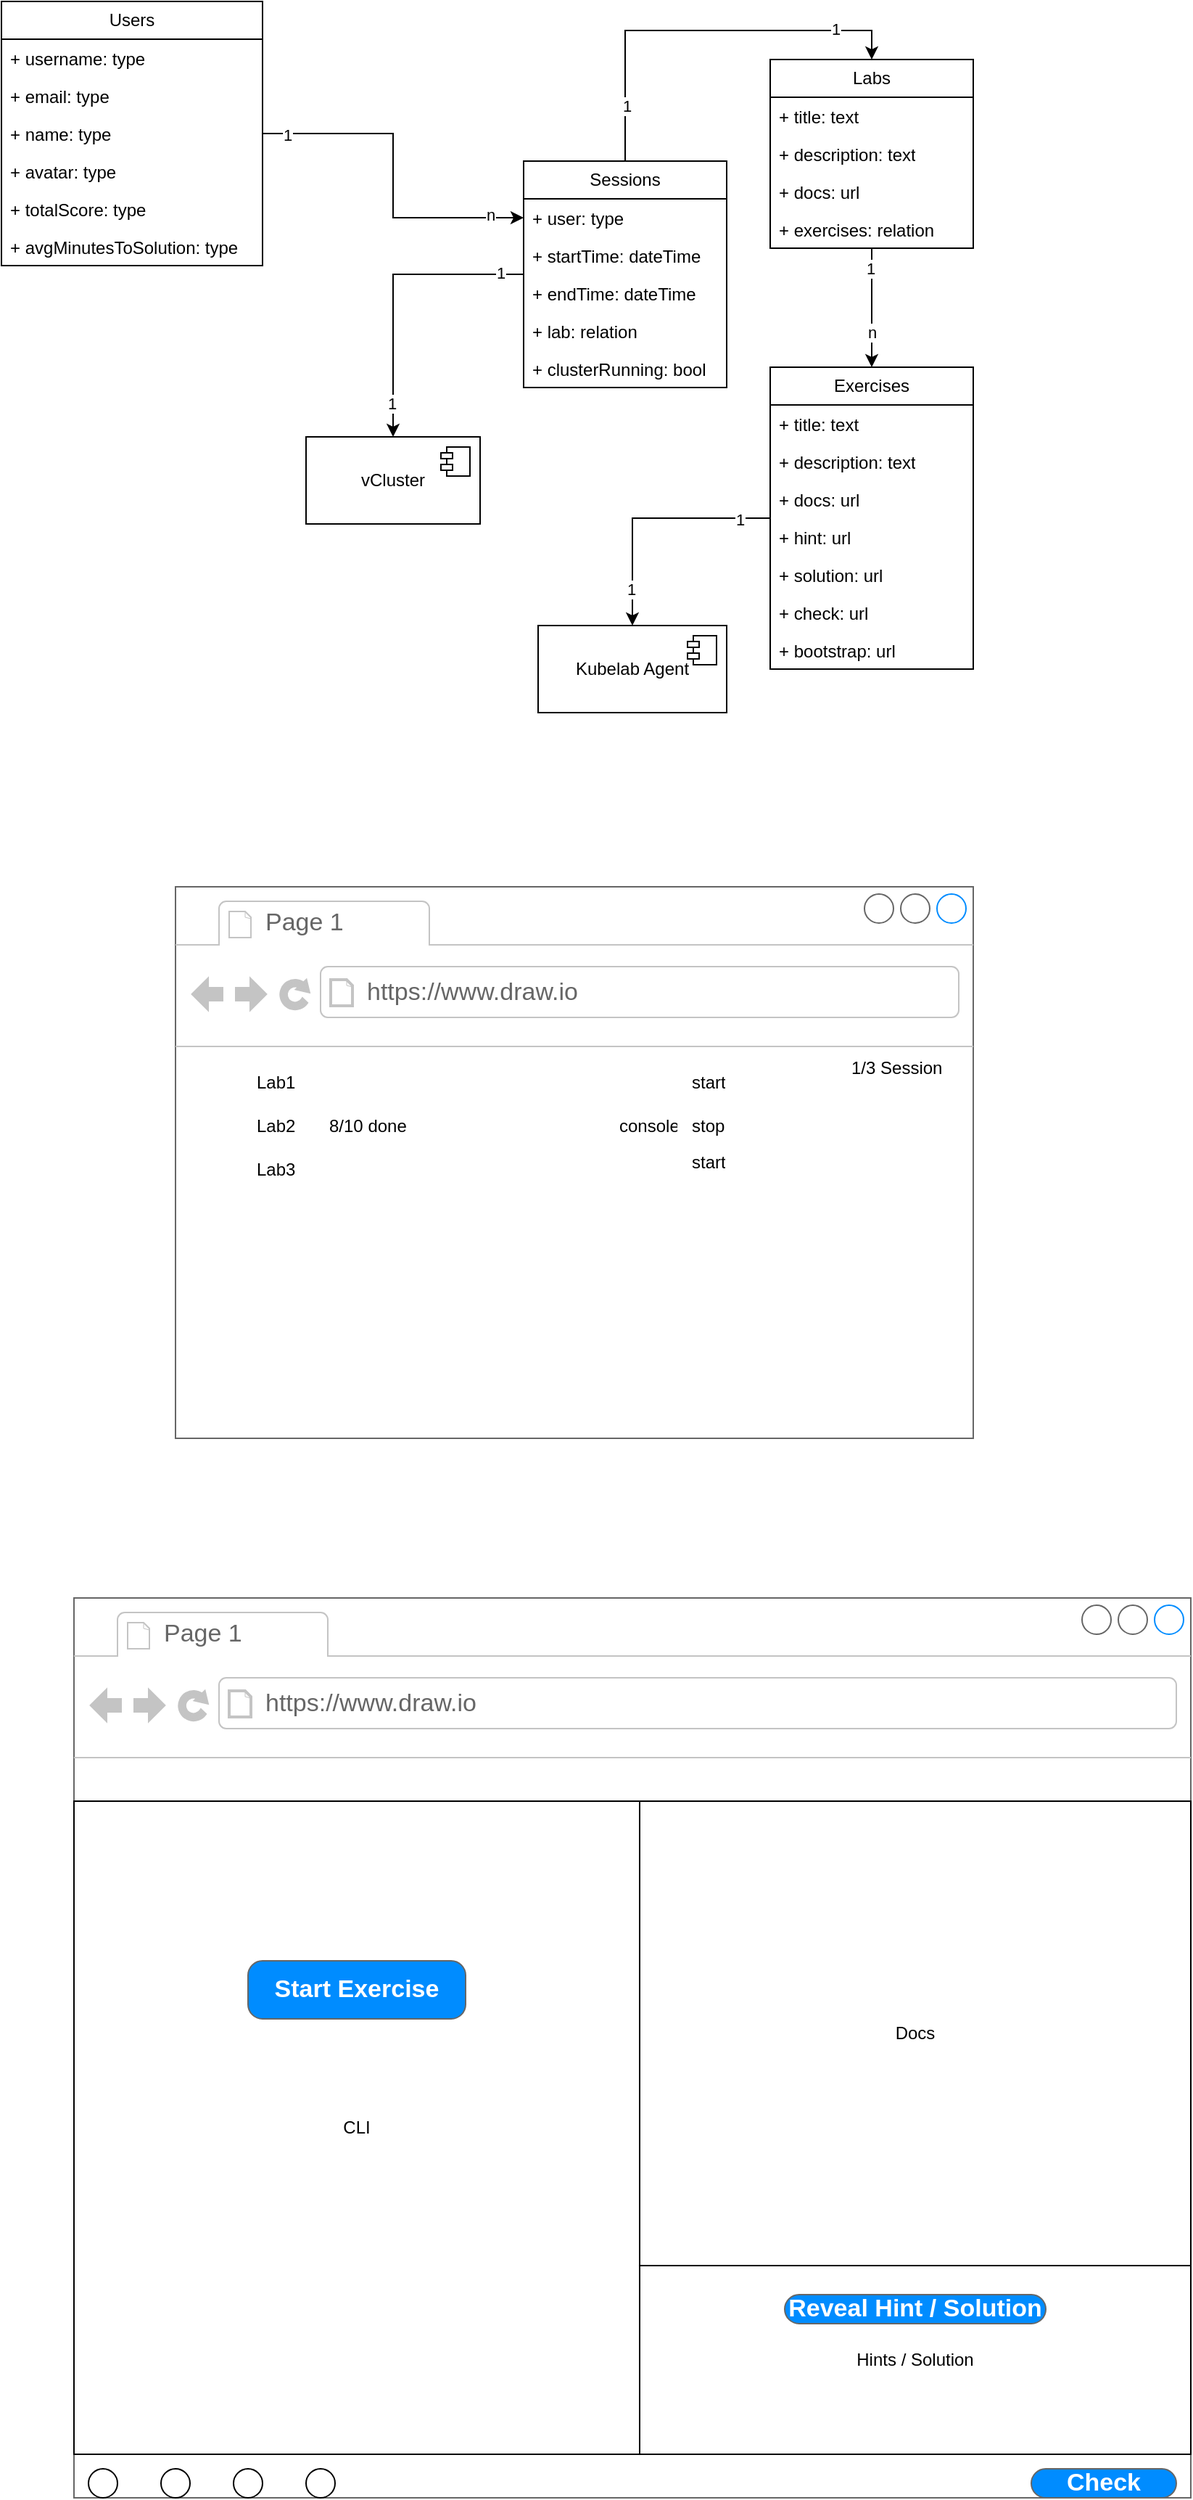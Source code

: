 <mxfile version="21.3.8" type="device">
  <diagram name="Page-1" id="WUQg41ddvhskJoTHI96X">
    <mxGraphModel dx="1010" dy="1143" grid="1" gridSize="10" guides="1" tooltips="1" connect="1" arrows="1" fold="1" page="1" pageScale="1" pageWidth="850" pageHeight="1100" math="0" shadow="0">
      <root>
        <mxCell id="0" />
        <mxCell id="1" parent="0" />
        <mxCell id="UOWZPONmYOvx8WyAluzy-37" style="edgeStyle=orthogonalEdgeStyle;rounded=0;orthogonalLoop=1;jettySize=auto;html=1;entryX=0;entryY=0.25;entryDx=0;entryDy=0;" parent="1" source="UOWZPONmYOvx8WyAluzy-5" target="UOWZPONmYOvx8WyAluzy-9" edge="1">
          <mxGeometry relative="1" as="geometry" />
        </mxCell>
        <mxCell id="UOWZPONmYOvx8WyAluzy-38" value="1" style="edgeLabel;html=1;align=center;verticalAlign=middle;resizable=0;points=[];" parent="UOWZPONmYOvx8WyAluzy-37" vertex="1" connectable="0">
          <mxGeometry x="-0.863" y="-1" relative="1" as="geometry">
            <mxPoint as="offset" />
          </mxGeometry>
        </mxCell>
        <mxCell id="UOWZPONmYOvx8WyAluzy-39" value="n" style="edgeLabel;html=1;align=center;verticalAlign=middle;resizable=0;points=[];" parent="UOWZPONmYOvx8WyAluzy-37" vertex="1" connectable="0">
          <mxGeometry x="0.806" y="2" relative="1" as="geometry">
            <mxPoint as="offset" />
          </mxGeometry>
        </mxCell>
        <mxCell id="UOWZPONmYOvx8WyAluzy-5" value="Users" style="swimlane;fontStyle=0;childLayout=stackLayout;horizontal=1;startSize=26;fillColor=none;horizontalStack=0;resizeParent=1;resizeParentMax=0;resizeLast=0;collapsible=1;marginBottom=0;whiteSpace=wrap;html=1;" parent="1" vertex="1">
          <mxGeometry x="100" y="100" width="180" height="182" as="geometry" />
        </mxCell>
        <mxCell id="UOWZPONmYOvx8WyAluzy-6" value="+ username: type" style="text;strokeColor=none;fillColor=none;align=left;verticalAlign=top;spacingLeft=4;spacingRight=4;overflow=hidden;rotatable=0;points=[[0,0.5],[1,0.5]];portConstraint=eastwest;whiteSpace=wrap;html=1;" parent="UOWZPONmYOvx8WyAluzy-5" vertex="1">
          <mxGeometry y="26" width="180" height="26" as="geometry" />
        </mxCell>
        <mxCell id="7reBWwmH2FoituciZp9q-1" value="+ email: type" style="text;strokeColor=none;fillColor=none;align=left;verticalAlign=top;spacingLeft=4;spacingRight=4;overflow=hidden;rotatable=0;points=[[0,0.5],[1,0.5]];portConstraint=eastwest;whiteSpace=wrap;html=1;" parent="UOWZPONmYOvx8WyAluzy-5" vertex="1">
          <mxGeometry y="52" width="180" height="26" as="geometry" />
        </mxCell>
        <mxCell id="7reBWwmH2FoituciZp9q-2" value="+ name: type" style="text;strokeColor=none;fillColor=none;align=left;verticalAlign=top;spacingLeft=4;spacingRight=4;overflow=hidden;rotatable=0;points=[[0,0.5],[1,0.5]];portConstraint=eastwest;whiteSpace=wrap;html=1;" parent="UOWZPONmYOvx8WyAluzy-5" vertex="1">
          <mxGeometry y="78" width="180" height="26" as="geometry" />
        </mxCell>
        <mxCell id="7reBWwmH2FoituciZp9q-3" value="+ avatar: type" style="text;strokeColor=none;fillColor=none;align=left;verticalAlign=top;spacingLeft=4;spacingRight=4;overflow=hidden;rotatable=0;points=[[0,0.5],[1,0.5]];portConstraint=eastwest;whiteSpace=wrap;html=1;" parent="UOWZPONmYOvx8WyAluzy-5" vertex="1">
          <mxGeometry y="104" width="180" height="26" as="geometry" />
        </mxCell>
        <mxCell id="7reBWwmH2FoituciZp9q-4" value="+ totalScore: type" style="text;strokeColor=none;fillColor=none;align=left;verticalAlign=top;spacingLeft=4;spacingRight=4;overflow=hidden;rotatable=0;points=[[0,0.5],[1,0.5]];portConstraint=eastwest;whiteSpace=wrap;html=1;" parent="UOWZPONmYOvx8WyAluzy-5" vertex="1">
          <mxGeometry y="130" width="180" height="26" as="geometry" />
        </mxCell>
        <mxCell id="7reBWwmH2FoituciZp9q-5" value="+ avgMinutesToSolution: type" style="text;strokeColor=none;fillColor=none;align=left;verticalAlign=top;spacingLeft=4;spacingRight=4;overflow=hidden;rotatable=0;points=[[0,0.5],[1,0.5]];portConstraint=eastwest;whiteSpace=wrap;html=1;" parent="UOWZPONmYOvx8WyAluzy-5" vertex="1">
          <mxGeometry y="156" width="180" height="26" as="geometry" />
        </mxCell>
        <mxCell id="UOWZPONmYOvx8WyAluzy-25" style="edgeStyle=orthogonalEdgeStyle;rounded=0;orthogonalLoop=1;jettySize=auto;html=1;exitX=0.5;exitY=0;exitDx=0;exitDy=0;entryX=0.5;entryY=0;entryDx=0;entryDy=0;" parent="1" source="UOWZPONmYOvx8WyAluzy-9" target="UOWZPONmYOvx8WyAluzy-17" edge="1">
          <mxGeometry relative="1" as="geometry" />
        </mxCell>
        <mxCell id="UOWZPONmYOvx8WyAluzy-29" value="1" style="edgeLabel;html=1;align=center;verticalAlign=middle;resizable=0;points=[];" parent="UOWZPONmYOvx8WyAluzy-25" vertex="1" connectable="0">
          <mxGeometry x="0.677" y="1" relative="1" as="geometry">
            <mxPoint as="offset" />
          </mxGeometry>
        </mxCell>
        <mxCell id="UOWZPONmYOvx8WyAluzy-30" value="1" style="edgeLabel;html=1;align=center;verticalAlign=middle;resizable=0;points=[];" parent="UOWZPONmYOvx8WyAluzy-25" vertex="1" connectable="0">
          <mxGeometry x="-0.725" y="-1" relative="1" as="geometry">
            <mxPoint as="offset" />
          </mxGeometry>
        </mxCell>
        <mxCell id="UOWZPONmYOvx8WyAluzy-31" style="edgeStyle=orthogonalEdgeStyle;rounded=0;orthogonalLoop=1;jettySize=auto;html=1;entryX=0.5;entryY=0;entryDx=0;entryDy=0;" parent="1" source="UOWZPONmYOvx8WyAluzy-21" target="UOWZPONmYOvx8WyAluzy-13" edge="1">
          <mxGeometry relative="1" as="geometry" />
        </mxCell>
        <mxCell id="UOWZPONmYOvx8WyAluzy-32" value="1" style="edgeLabel;html=1;align=center;verticalAlign=middle;resizable=0;points=[];" parent="UOWZPONmYOvx8WyAluzy-31" vertex="1" connectable="0">
          <mxGeometry x="0.707" y="-1" relative="1" as="geometry">
            <mxPoint as="offset" />
          </mxGeometry>
        </mxCell>
        <mxCell id="UOWZPONmYOvx8WyAluzy-33" value="1" style="edgeLabel;html=1;align=center;verticalAlign=middle;resizable=0;points=[];" parent="UOWZPONmYOvx8WyAluzy-31" vertex="1" connectable="0">
          <mxGeometry x="-0.75" y="1" relative="1" as="geometry">
            <mxPoint as="offset" />
          </mxGeometry>
        </mxCell>
        <mxCell id="UOWZPONmYOvx8WyAluzy-34" style="edgeStyle=orthogonalEdgeStyle;rounded=0;orthogonalLoop=1;jettySize=auto;html=1;entryX=0.5;entryY=0;entryDx=0;entryDy=0;" parent="1" source="UOWZPONmYOvx8WyAluzy-9" target="UOWZPONmYOvx8WyAluzy-15" edge="1">
          <mxGeometry relative="1" as="geometry" />
        </mxCell>
        <mxCell id="UOWZPONmYOvx8WyAluzy-35" value="1" style="edgeLabel;html=1;align=center;verticalAlign=middle;resizable=0;points=[];" parent="UOWZPONmYOvx8WyAluzy-34" vertex="1" connectable="0">
          <mxGeometry x="-0.838" y="-1" relative="1" as="geometry">
            <mxPoint as="offset" />
          </mxGeometry>
        </mxCell>
        <mxCell id="UOWZPONmYOvx8WyAluzy-36" value="1" style="edgeLabel;html=1;align=center;verticalAlign=middle;resizable=0;points=[];" parent="UOWZPONmYOvx8WyAluzy-34" vertex="1" connectable="0">
          <mxGeometry x="0.773" y="-1" relative="1" as="geometry">
            <mxPoint as="offset" />
          </mxGeometry>
        </mxCell>
        <mxCell id="UOWZPONmYOvx8WyAluzy-9" value="Sessions" style="swimlane;fontStyle=0;childLayout=stackLayout;horizontal=1;startSize=26;fillColor=none;horizontalStack=0;resizeParent=1;resizeParentMax=0;resizeLast=0;collapsible=1;marginBottom=0;whiteSpace=wrap;html=1;" parent="1" vertex="1">
          <mxGeometry x="460" y="210" width="140" height="156" as="geometry" />
        </mxCell>
        <mxCell id="UOWZPONmYOvx8WyAluzy-10" value="+ user: type" style="text;strokeColor=none;fillColor=none;align=left;verticalAlign=top;spacingLeft=4;spacingRight=4;overflow=hidden;rotatable=0;points=[[0,0.5],[1,0.5]];portConstraint=eastwest;whiteSpace=wrap;html=1;" parent="UOWZPONmYOvx8WyAluzy-9" vertex="1">
          <mxGeometry y="26" width="140" height="26" as="geometry" />
        </mxCell>
        <mxCell id="7reBWwmH2FoituciZp9q-7" value="+ startTime: dateTime" style="text;strokeColor=none;fillColor=none;align=left;verticalAlign=top;spacingLeft=4;spacingRight=4;overflow=hidden;rotatable=0;points=[[0,0.5],[1,0.5]];portConstraint=eastwest;whiteSpace=wrap;html=1;" parent="UOWZPONmYOvx8WyAluzy-9" vertex="1">
          <mxGeometry y="52" width="140" height="26" as="geometry" />
        </mxCell>
        <mxCell id="7reBWwmH2FoituciZp9q-8" value="+ endTime: dateTime" style="text;strokeColor=none;fillColor=none;align=left;verticalAlign=top;spacingLeft=4;spacingRight=4;overflow=hidden;rotatable=0;points=[[0,0.5],[1,0.5]];portConstraint=eastwest;whiteSpace=wrap;html=1;" parent="UOWZPONmYOvx8WyAluzy-9" vertex="1">
          <mxGeometry y="78" width="140" height="26" as="geometry" />
        </mxCell>
        <mxCell id="7reBWwmH2FoituciZp9q-9" value="+ lab: relation" style="text;strokeColor=none;fillColor=none;align=left;verticalAlign=top;spacingLeft=4;spacingRight=4;overflow=hidden;rotatable=0;points=[[0,0.5],[1,0.5]];portConstraint=eastwest;whiteSpace=wrap;html=1;" parent="UOWZPONmYOvx8WyAluzy-9" vertex="1">
          <mxGeometry y="104" width="140" height="26" as="geometry" />
        </mxCell>
        <mxCell id="7reBWwmH2FoituciZp9q-11" value="+ clusterRunning: bool" style="text;strokeColor=none;fillColor=none;align=left;verticalAlign=top;spacingLeft=4;spacingRight=4;overflow=hidden;rotatable=0;points=[[0,0.5],[1,0.5]];portConstraint=eastwest;whiteSpace=wrap;html=1;" parent="UOWZPONmYOvx8WyAluzy-9" vertex="1">
          <mxGeometry y="130" width="140" height="26" as="geometry" />
        </mxCell>
        <mxCell id="UOWZPONmYOvx8WyAluzy-13" value="Kubelab Agent" style="html=1;dropTarget=0;whiteSpace=wrap;" parent="1" vertex="1">
          <mxGeometry x="470" y="530" width="130" height="60" as="geometry" />
        </mxCell>
        <mxCell id="UOWZPONmYOvx8WyAluzy-14" value="" style="shape=module;jettyWidth=8;jettyHeight=4;" parent="UOWZPONmYOvx8WyAluzy-13" vertex="1">
          <mxGeometry x="1" width="20" height="20" relative="1" as="geometry">
            <mxPoint x="-27" y="7" as="offset" />
          </mxGeometry>
        </mxCell>
        <mxCell id="UOWZPONmYOvx8WyAluzy-15" value="vCluster" style="html=1;dropTarget=0;whiteSpace=wrap;" parent="1" vertex="1">
          <mxGeometry x="310" y="400" width="120" height="60" as="geometry" />
        </mxCell>
        <mxCell id="UOWZPONmYOvx8WyAluzy-16" value="" style="shape=module;jettyWidth=8;jettyHeight=4;" parent="UOWZPONmYOvx8WyAluzy-15" vertex="1">
          <mxGeometry x="1" width="20" height="20" relative="1" as="geometry">
            <mxPoint x="-27" y="7" as="offset" />
          </mxGeometry>
        </mxCell>
        <mxCell id="UOWZPONmYOvx8WyAluzy-26" style="edgeStyle=orthogonalEdgeStyle;rounded=0;orthogonalLoop=1;jettySize=auto;html=1;entryX=0.5;entryY=0;entryDx=0;entryDy=0;" parent="1" source="UOWZPONmYOvx8WyAluzy-17" target="UOWZPONmYOvx8WyAluzy-21" edge="1">
          <mxGeometry relative="1" as="geometry" />
        </mxCell>
        <mxCell id="UOWZPONmYOvx8WyAluzy-27" value="n" style="edgeLabel;html=1;align=center;verticalAlign=middle;resizable=0;points=[];" parent="UOWZPONmYOvx8WyAluzy-26" vertex="1" connectable="0">
          <mxGeometry x="0.417" relative="1" as="geometry">
            <mxPoint as="offset" />
          </mxGeometry>
        </mxCell>
        <mxCell id="UOWZPONmYOvx8WyAluzy-28" value="1" style="edgeLabel;html=1;align=center;verticalAlign=middle;resizable=0;points=[];" parent="UOWZPONmYOvx8WyAluzy-26" vertex="1" connectable="0">
          <mxGeometry x="-0.667" y="-1" relative="1" as="geometry">
            <mxPoint as="offset" />
          </mxGeometry>
        </mxCell>
        <mxCell id="UOWZPONmYOvx8WyAluzy-17" value="Labs" style="swimlane;fontStyle=0;childLayout=stackLayout;horizontal=1;startSize=26;fillColor=none;horizontalStack=0;resizeParent=1;resizeParentMax=0;resizeLast=0;collapsible=1;marginBottom=0;whiteSpace=wrap;html=1;" parent="1" vertex="1">
          <mxGeometry x="630" y="140" width="140" height="130" as="geometry" />
        </mxCell>
        <mxCell id="UOWZPONmYOvx8WyAluzy-18" value="+ title: text" style="text;strokeColor=none;fillColor=none;align=left;verticalAlign=top;spacingLeft=4;spacingRight=4;overflow=hidden;rotatable=0;points=[[0,0.5],[1,0.5]];portConstraint=eastwest;whiteSpace=wrap;html=1;" parent="UOWZPONmYOvx8WyAluzy-17" vertex="1">
          <mxGeometry y="26" width="140" height="26" as="geometry" />
        </mxCell>
        <mxCell id="7reBWwmH2FoituciZp9q-14" value="+ description: text" style="text;strokeColor=none;fillColor=none;align=left;verticalAlign=top;spacingLeft=4;spacingRight=4;overflow=hidden;rotatable=0;points=[[0,0.5],[1,0.5]];portConstraint=eastwest;whiteSpace=wrap;html=1;" parent="UOWZPONmYOvx8WyAluzy-17" vertex="1">
          <mxGeometry y="52" width="140" height="26" as="geometry" />
        </mxCell>
        <mxCell id="7reBWwmH2FoituciZp9q-15" value="+ docs: url" style="text;strokeColor=none;fillColor=none;align=left;verticalAlign=top;spacingLeft=4;spacingRight=4;overflow=hidden;rotatable=0;points=[[0,0.5],[1,0.5]];portConstraint=eastwest;whiteSpace=wrap;html=1;" parent="UOWZPONmYOvx8WyAluzy-17" vertex="1">
          <mxGeometry y="78" width="140" height="26" as="geometry" />
        </mxCell>
        <mxCell id="7reBWwmH2FoituciZp9q-16" value="+ exercises: relation" style="text;strokeColor=none;fillColor=none;align=left;verticalAlign=top;spacingLeft=4;spacingRight=4;overflow=hidden;rotatable=0;points=[[0,0.5],[1,0.5]];portConstraint=eastwest;whiteSpace=wrap;html=1;" parent="UOWZPONmYOvx8WyAluzy-17" vertex="1">
          <mxGeometry y="104" width="140" height="26" as="geometry" />
        </mxCell>
        <mxCell id="UOWZPONmYOvx8WyAluzy-21" value="Exercises" style="swimlane;fontStyle=0;childLayout=stackLayout;horizontal=1;startSize=26;fillColor=none;horizontalStack=0;resizeParent=1;resizeParentMax=0;resizeLast=0;collapsible=1;marginBottom=0;whiteSpace=wrap;html=1;" parent="1" vertex="1">
          <mxGeometry x="630" y="352" width="140" height="208" as="geometry" />
        </mxCell>
        <mxCell id="UOWZPONmYOvx8WyAluzy-24" value="+ title: text" style="text;strokeColor=none;fillColor=none;align=left;verticalAlign=top;spacingLeft=4;spacingRight=4;overflow=hidden;rotatable=0;points=[[0,0.5],[1,0.5]];portConstraint=eastwest;whiteSpace=wrap;html=1;" parent="UOWZPONmYOvx8WyAluzy-21" vertex="1">
          <mxGeometry y="26" width="140" height="26" as="geometry" />
        </mxCell>
        <mxCell id="7reBWwmH2FoituciZp9q-13" value="+ description: text" style="text;strokeColor=none;fillColor=none;align=left;verticalAlign=top;spacingLeft=4;spacingRight=4;overflow=hidden;rotatable=0;points=[[0,0.5],[1,0.5]];portConstraint=eastwest;whiteSpace=wrap;html=1;" parent="UOWZPONmYOvx8WyAluzy-21" vertex="1">
          <mxGeometry y="52" width="140" height="26" as="geometry" />
        </mxCell>
        <mxCell id="7reBWwmH2FoituciZp9q-12" value="+ docs: url" style="text;strokeColor=none;fillColor=none;align=left;verticalAlign=top;spacingLeft=4;spacingRight=4;overflow=hidden;rotatable=0;points=[[0,0.5],[1,0.5]];portConstraint=eastwest;whiteSpace=wrap;html=1;" parent="UOWZPONmYOvx8WyAluzy-21" vertex="1">
          <mxGeometry y="78" width="140" height="26" as="geometry" />
        </mxCell>
        <mxCell id="UOWZPONmYOvx8WyAluzy-41" value="+ hint: url" style="text;strokeColor=none;fillColor=none;align=left;verticalAlign=top;spacingLeft=4;spacingRight=4;overflow=hidden;rotatable=0;points=[[0,0.5],[1,0.5]];portConstraint=eastwest;whiteSpace=wrap;html=1;" parent="UOWZPONmYOvx8WyAluzy-21" vertex="1">
          <mxGeometry y="104" width="140" height="26" as="geometry" />
        </mxCell>
        <mxCell id="UOWZPONmYOvx8WyAluzy-42" value="+ solution: url" style="text;strokeColor=none;fillColor=none;align=left;verticalAlign=top;spacingLeft=4;spacingRight=4;overflow=hidden;rotatable=0;points=[[0,0.5],[1,0.5]];portConstraint=eastwest;whiteSpace=wrap;html=1;" parent="UOWZPONmYOvx8WyAluzy-21" vertex="1">
          <mxGeometry y="130" width="140" height="26" as="geometry" />
        </mxCell>
        <mxCell id="UOWZPONmYOvx8WyAluzy-43" value="+ check: url" style="text;strokeColor=none;fillColor=none;align=left;verticalAlign=top;spacingLeft=4;spacingRight=4;overflow=hidden;rotatable=0;points=[[0,0.5],[1,0.5]];portConstraint=eastwest;whiteSpace=wrap;html=1;" parent="UOWZPONmYOvx8WyAluzy-21" vertex="1">
          <mxGeometry y="156" width="140" height="26" as="geometry" />
        </mxCell>
        <mxCell id="UOWZPONmYOvx8WyAluzy-44" value="+ bootstrap: url" style="text;strokeColor=none;fillColor=none;align=left;verticalAlign=top;spacingLeft=4;spacingRight=4;overflow=hidden;rotatable=0;points=[[0,0.5],[1,0.5]];portConstraint=eastwest;whiteSpace=wrap;html=1;" parent="UOWZPONmYOvx8WyAluzy-21" vertex="1">
          <mxGeometry y="182" width="140" height="26" as="geometry" />
        </mxCell>
        <mxCell id="UOWZPONmYOvx8WyAluzy-45" value="" style="strokeWidth=1;shadow=0;dashed=0;align=center;html=1;shape=mxgraph.mockup.containers.browserWindow;rSize=0;strokeColor=#666666;strokeColor2=#008cff;strokeColor3=#c4c4c4;mainText=,;recursiveResize=0;" parent="1" vertex="1">
          <mxGeometry x="220" y="710" width="550" height="380" as="geometry" />
        </mxCell>
        <mxCell id="UOWZPONmYOvx8WyAluzy-46" value="Page 1" style="strokeWidth=1;shadow=0;dashed=0;align=center;html=1;shape=mxgraph.mockup.containers.anchor;fontSize=17;fontColor=#666666;align=left;whiteSpace=wrap;" parent="UOWZPONmYOvx8WyAluzy-45" vertex="1">
          <mxGeometry x="60" y="12" width="110" height="26" as="geometry" />
        </mxCell>
        <mxCell id="UOWZPONmYOvx8WyAluzy-47" value="https://www.draw.io" style="strokeWidth=1;shadow=0;dashed=0;align=center;html=1;shape=mxgraph.mockup.containers.anchor;rSize=0;fontSize=17;fontColor=#666666;align=left;" parent="UOWZPONmYOvx8WyAluzy-45" vertex="1">
          <mxGeometry x="130" y="60" width="250" height="26" as="geometry" />
        </mxCell>
        <mxCell id="UOWZPONmYOvx8WyAluzy-48" value="Lab1" style="text;strokeColor=none;fillColor=none;align=left;verticalAlign=middle;spacingLeft=4;spacingRight=4;overflow=hidden;points=[[0,0.5],[1,0.5]];portConstraint=eastwest;rotatable=0;whiteSpace=wrap;html=1;" parent="UOWZPONmYOvx8WyAluzy-45" vertex="1">
          <mxGeometry x="50" y="120" width="80" height="30" as="geometry" />
        </mxCell>
        <mxCell id="UOWZPONmYOvx8WyAluzy-49" value="Lab2" style="text;strokeColor=none;fillColor=none;align=left;verticalAlign=middle;spacingLeft=4;spacingRight=4;overflow=hidden;points=[[0,0.5],[1,0.5]];portConstraint=eastwest;rotatable=0;whiteSpace=wrap;html=1;" parent="UOWZPONmYOvx8WyAluzy-45" vertex="1">
          <mxGeometry x="50" y="150" width="80" height="30" as="geometry" />
        </mxCell>
        <mxCell id="UOWZPONmYOvx8WyAluzy-50" value="Lab3" style="text;strokeColor=none;fillColor=none;align=left;verticalAlign=middle;spacingLeft=4;spacingRight=4;overflow=hidden;points=[[0,0.5],[1,0.5]];portConstraint=eastwest;rotatable=0;whiteSpace=wrap;html=1;" parent="UOWZPONmYOvx8WyAluzy-45" vertex="1">
          <mxGeometry x="50" y="180" width="80" height="30" as="geometry" />
        </mxCell>
        <mxCell id="UOWZPONmYOvx8WyAluzy-51" value="start" style="text;strokeColor=none;fillColor=none;align=left;verticalAlign=middle;spacingLeft=4;spacingRight=4;overflow=hidden;points=[[0,0.5],[1,0.5]];portConstraint=eastwest;rotatable=0;whiteSpace=wrap;html=1;" parent="UOWZPONmYOvx8WyAluzy-45" vertex="1">
          <mxGeometry x="350" y="120" width="40" height="30" as="geometry" />
        </mxCell>
        <mxCell id="UOWZPONmYOvx8WyAluzy-52" value="stop" style="text;strokeColor=none;fillColor=none;align=left;verticalAlign=middle;spacingLeft=4;spacingRight=4;overflow=hidden;points=[[0,0.5],[1,0.5]];portConstraint=eastwest;rotatable=0;whiteSpace=wrap;html=1;" parent="UOWZPONmYOvx8WyAluzy-45" vertex="1">
          <mxGeometry x="350" y="150" width="40" height="30" as="geometry" />
        </mxCell>
        <mxCell id="UOWZPONmYOvx8WyAluzy-53" value="console" style="text;strokeColor=none;fillColor=none;align=left;verticalAlign=middle;spacingLeft=4;spacingRight=4;overflow=hidden;points=[[0,0.5],[1,0.5]];portConstraint=eastwest;rotatable=0;whiteSpace=wrap;html=1;" parent="UOWZPONmYOvx8WyAluzy-45" vertex="1">
          <mxGeometry x="300" y="150" width="50" height="30" as="geometry" />
        </mxCell>
        <mxCell id="UOWZPONmYOvx8WyAluzy-54" value="1/3 Session" style="text;strokeColor=none;fillColor=none;align=left;verticalAlign=middle;spacingLeft=4;spacingRight=4;overflow=hidden;points=[[0,0.5],[1,0.5]];portConstraint=eastwest;rotatable=0;whiteSpace=wrap;html=1;" parent="UOWZPONmYOvx8WyAluzy-45" vertex="1">
          <mxGeometry x="460" y="110" width="80" height="30" as="geometry" />
        </mxCell>
        <mxCell id="UOWZPONmYOvx8WyAluzy-55" value="start" style="text;strokeColor=none;fillColor=none;align=left;verticalAlign=middle;spacingLeft=4;spacingRight=4;overflow=hidden;points=[[0,0.5],[1,0.5]];portConstraint=eastwest;rotatable=0;whiteSpace=wrap;html=1;" parent="UOWZPONmYOvx8WyAluzy-45" vertex="1">
          <mxGeometry x="350" y="175" width="40" height="30" as="geometry" />
        </mxCell>
        <mxCell id="UOWZPONmYOvx8WyAluzy-56" value="8/10 done" style="text;strokeColor=none;fillColor=none;align=left;verticalAlign=middle;spacingLeft=4;spacingRight=4;overflow=hidden;points=[[0,0.5],[1,0.5]];portConstraint=eastwest;rotatable=0;whiteSpace=wrap;html=1;" parent="UOWZPONmYOvx8WyAluzy-45" vertex="1">
          <mxGeometry x="100" y="150" width="70" height="30" as="geometry" />
        </mxCell>
        <mxCell id="cBvfc4a4BUQHZ_fMePWL-1" value="" style="strokeWidth=1;shadow=0;dashed=0;align=center;html=1;shape=mxgraph.mockup.containers.browserWindow;rSize=0;strokeColor=#666666;strokeColor2=#008cff;strokeColor3=#c4c4c4;mainText=,;recursiveResize=0;" vertex="1" parent="1">
          <mxGeometry x="150" y="1200" width="770" height="620" as="geometry" />
        </mxCell>
        <mxCell id="cBvfc4a4BUQHZ_fMePWL-2" value="Page 1" style="strokeWidth=1;shadow=0;dashed=0;align=center;html=1;shape=mxgraph.mockup.containers.anchor;fontSize=17;fontColor=#666666;align=left;whiteSpace=wrap;" vertex="1" parent="cBvfc4a4BUQHZ_fMePWL-1">
          <mxGeometry x="60" y="12" width="110" height="26" as="geometry" />
        </mxCell>
        <mxCell id="cBvfc4a4BUQHZ_fMePWL-3" value="https://www.draw.io" style="strokeWidth=1;shadow=0;dashed=0;align=center;html=1;shape=mxgraph.mockup.containers.anchor;rSize=0;fontSize=17;fontColor=#666666;align=left;" vertex="1" parent="cBvfc4a4BUQHZ_fMePWL-1">
          <mxGeometry x="130" y="60" width="250" height="26" as="geometry" />
        </mxCell>
        <mxCell id="cBvfc4a4BUQHZ_fMePWL-5" value="CLI" style="rounded=0;whiteSpace=wrap;html=1;" vertex="1" parent="cBvfc4a4BUQHZ_fMePWL-1">
          <mxGeometry y="140" width="390" height="450" as="geometry" />
        </mxCell>
        <mxCell id="cBvfc4a4BUQHZ_fMePWL-10" value="Docs" style="rounded=0;whiteSpace=wrap;html=1;" vertex="1" parent="cBvfc4a4BUQHZ_fMePWL-1">
          <mxGeometry x="390" y="140" width="380" height="320" as="geometry" />
        </mxCell>
        <mxCell id="cBvfc4a4BUQHZ_fMePWL-11" value="Hints / Solution" style="rounded=0;whiteSpace=wrap;html=1;" vertex="1" parent="cBvfc4a4BUQHZ_fMePWL-1">
          <mxGeometry x="390" y="460" width="380" height="130" as="geometry" />
        </mxCell>
        <mxCell id="cBvfc4a4BUQHZ_fMePWL-12" value="Check" style="strokeWidth=1;shadow=0;dashed=0;align=center;html=1;shape=mxgraph.mockup.buttons.button;strokeColor=#666666;fontColor=#ffffff;mainText=;buttonStyle=round;fontSize=17;fontStyle=1;fillColor=#008cff;whiteSpace=wrap;" vertex="1" parent="cBvfc4a4BUQHZ_fMePWL-1">
          <mxGeometry x="660" y="600" width="100" height="20" as="geometry" />
        </mxCell>
        <mxCell id="cBvfc4a4BUQHZ_fMePWL-13" value="Reveal Hint / Solution" style="strokeWidth=1;shadow=0;dashed=0;align=center;html=1;shape=mxgraph.mockup.buttons.button;strokeColor=#666666;fontColor=#ffffff;mainText=;buttonStyle=round;fontSize=17;fontStyle=1;fillColor=#008cff;whiteSpace=wrap;" vertex="1" parent="cBvfc4a4BUQHZ_fMePWL-1">
          <mxGeometry x="490" y="480" width="180" height="20" as="geometry" />
        </mxCell>
        <mxCell id="cBvfc4a4BUQHZ_fMePWL-14" value="" style="ellipse;whiteSpace=wrap;html=1;aspect=fixed;" vertex="1" parent="cBvfc4a4BUQHZ_fMePWL-1">
          <mxGeometry x="10" y="600" width="20" height="20" as="geometry" />
        </mxCell>
        <mxCell id="cBvfc4a4BUQHZ_fMePWL-15" value="" style="ellipse;whiteSpace=wrap;html=1;aspect=fixed;" vertex="1" parent="cBvfc4a4BUQHZ_fMePWL-1">
          <mxGeometry x="60" y="600" width="20" height="20" as="geometry" />
        </mxCell>
        <mxCell id="cBvfc4a4BUQHZ_fMePWL-16" value="" style="ellipse;whiteSpace=wrap;html=1;aspect=fixed;" vertex="1" parent="cBvfc4a4BUQHZ_fMePWL-1">
          <mxGeometry x="110" y="600" width="20" height="20" as="geometry" />
        </mxCell>
        <mxCell id="cBvfc4a4BUQHZ_fMePWL-17" value="" style="ellipse;whiteSpace=wrap;html=1;aspect=fixed;" vertex="1" parent="cBvfc4a4BUQHZ_fMePWL-1">
          <mxGeometry x="160" y="600" width="20" height="20" as="geometry" />
        </mxCell>
        <mxCell id="cBvfc4a4BUQHZ_fMePWL-18" value="Start Exercise" style="strokeWidth=1;shadow=0;dashed=0;align=center;html=1;shape=mxgraph.mockup.buttons.button;strokeColor=#666666;fontColor=#ffffff;mainText=;buttonStyle=round;fontSize=17;fontStyle=1;fillColor=#008cff;whiteSpace=wrap;" vertex="1" parent="cBvfc4a4BUQHZ_fMePWL-1">
          <mxGeometry x="120" y="250" width="150" height="40" as="geometry" />
        </mxCell>
      </root>
    </mxGraphModel>
  </diagram>
</mxfile>
